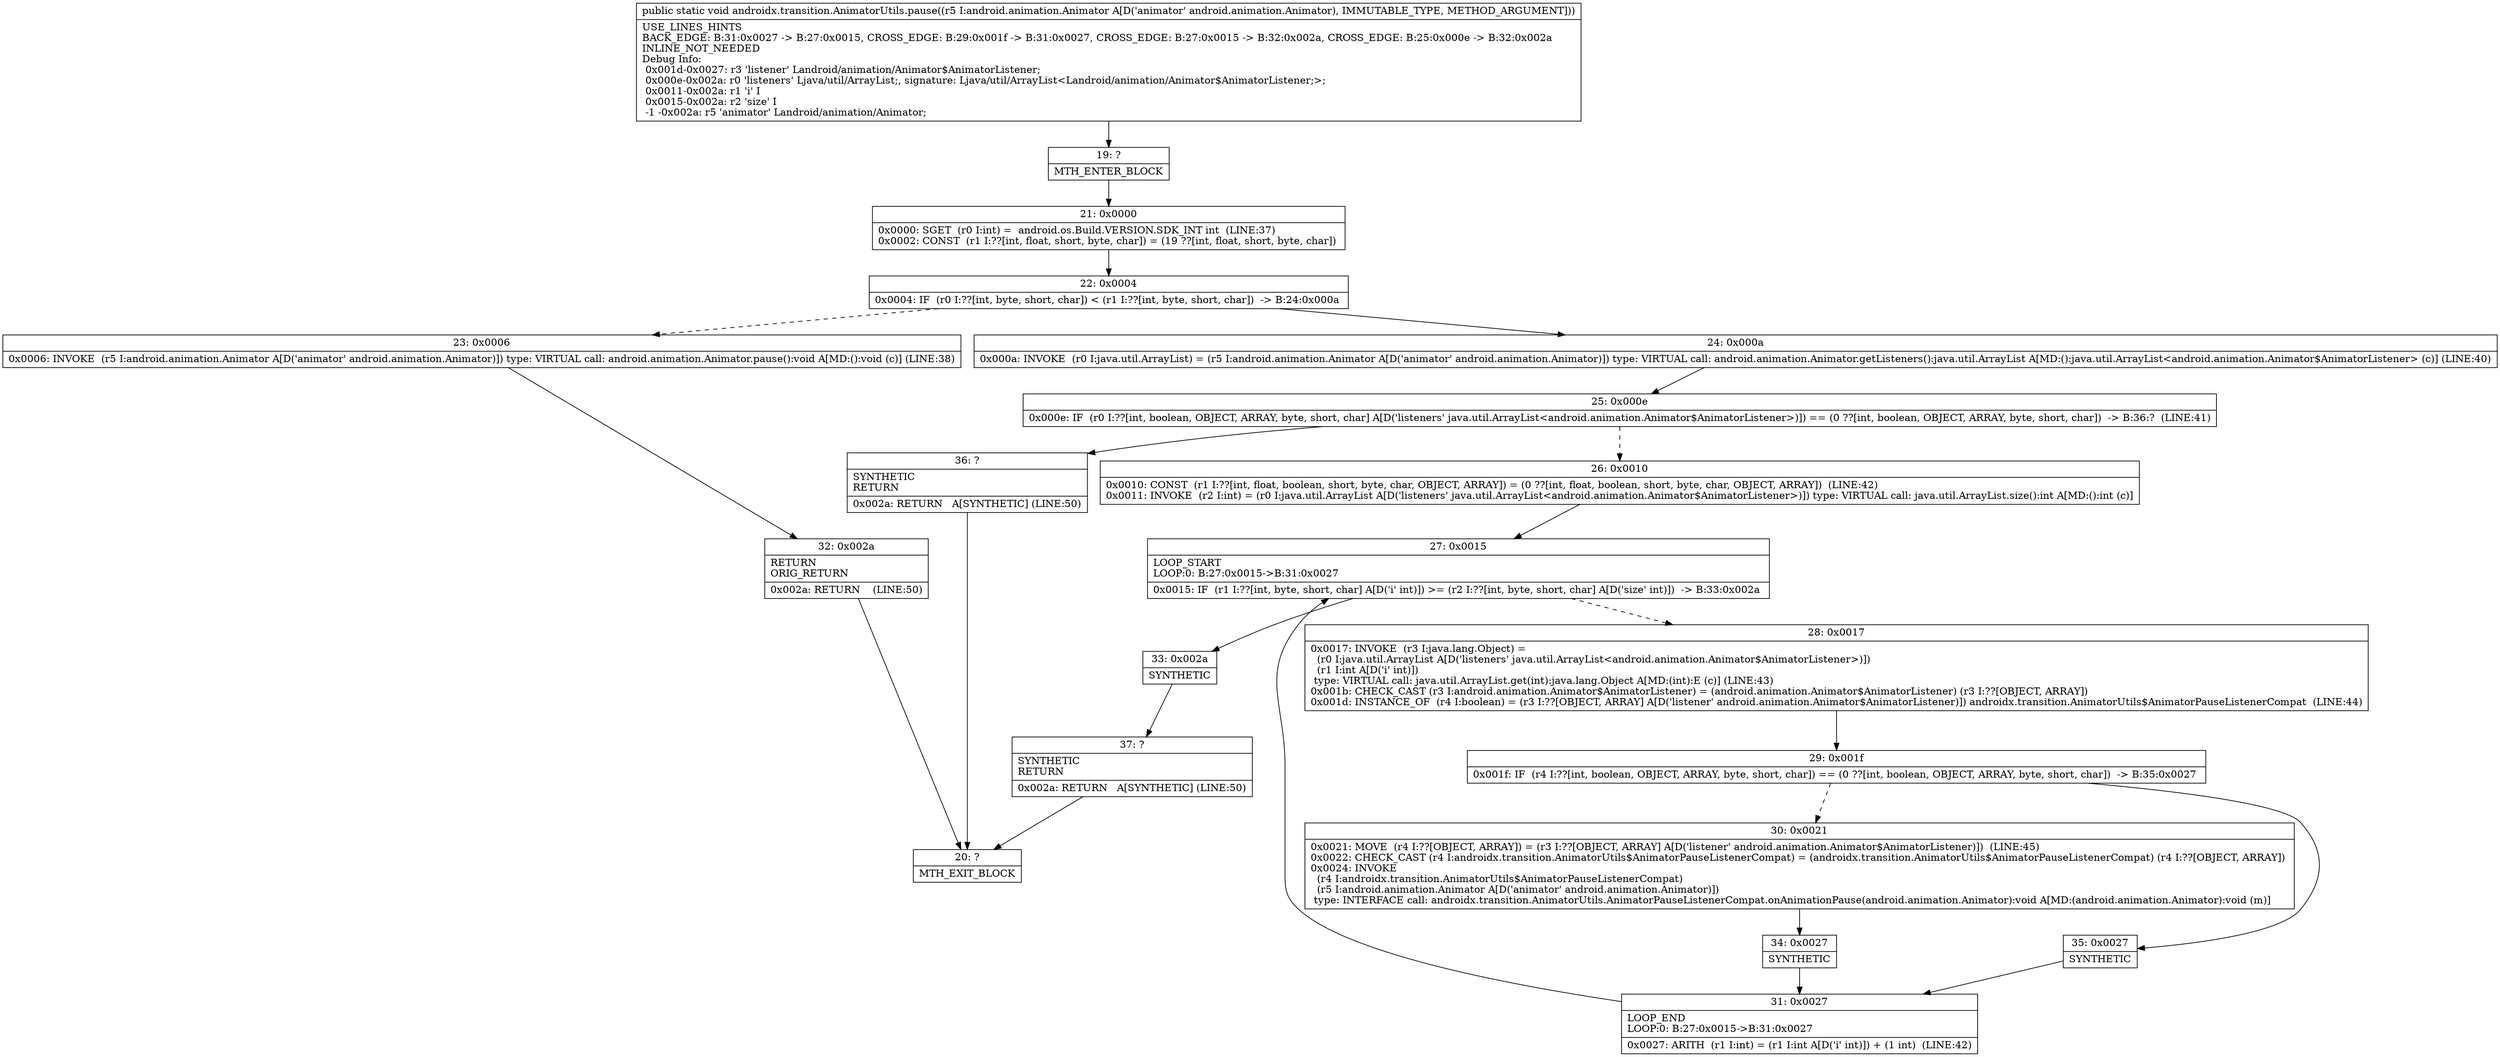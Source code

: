 digraph "CFG forandroidx.transition.AnimatorUtils.pause(Landroid\/animation\/Animator;)V" {
Node_19 [shape=record,label="{19\:\ ?|MTH_ENTER_BLOCK\l}"];
Node_21 [shape=record,label="{21\:\ 0x0000|0x0000: SGET  (r0 I:int) =  android.os.Build.VERSION.SDK_INT int  (LINE:37)\l0x0002: CONST  (r1 I:??[int, float, short, byte, char]) = (19 ??[int, float, short, byte, char]) \l}"];
Node_22 [shape=record,label="{22\:\ 0x0004|0x0004: IF  (r0 I:??[int, byte, short, char]) \< (r1 I:??[int, byte, short, char])  \-\> B:24:0x000a \l}"];
Node_23 [shape=record,label="{23\:\ 0x0006|0x0006: INVOKE  (r5 I:android.animation.Animator A[D('animator' android.animation.Animator)]) type: VIRTUAL call: android.animation.Animator.pause():void A[MD:():void (c)] (LINE:38)\l}"];
Node_32 [shape=record,label="{32\:\ 0x002a|RETURN\lORIG_RETURN\l|0x002a: RETURN    (LINE:50)\l}"];
Node_20 [shape=record,label="{20\:\ ?|MTH_EXIT_BLOCK\l}"];
Node_24 [shape=record,label="{24\:\ 0x000a|0x000a: INVOKE  (r0 I:java.util.ArrayList) = (r5 I:android.animation.Animator A[D('animator' android.animation.Animator)]) type: VIRTUAL call: android.animation.Animator.getListeners():java.util.ArrayList A[MD:():java.util.ArrayList\<android.animation.Animator$AnimatorListener\> (c)] (LINE:40)\l}"];
Node_25 [shape=record,label="{25\:\ 0x000e|0x000e: IF  (r0 I:??[int, boolean, OBJECT, ARRAY, byte, short, char] A[D('listeners' java.util.ArrayList\<android.animation.Animator$AnimatorListener\>)]) == (0 ??[int, boolean, OBJECT, ARRAY, byte, short, char])  \-\> B:36:?  (LINE:41)\l}"];
Node_26 [shape=record,label="{26\:\ 0x0010|0x0010: CONST  (r1 I:??[int, float, boolean, short, byte, char, OBJECT, ARRAY]) = (0 ??[int, float, boolean, short, byte, char, OBJECT, ARRAY])  (LINE:42)\l0x0011: INVOKE  (r2 I:int) = (r0 I:java.util.ArrayList A[D('listeners' java.util.ArrayList\<android.animation.Animator$AnimatorListener\>)]) type: VIRTUAL call: java.util.ArrayList.size():int A[MD:():int (c)]\l}"];
Node_27 [shape=record,label="{27\:\ 0x0015|LOOP_START\lLOOP:0: B:27:0x0015\-\>B:31:0x0027\l|0x0015: IF  (r1 I:??[int, byte, short, char] A[D('i' int)]) \>= (r2 I:??[int, byte, short, char] A[D('size' int)])  \-\> B:33:0x002a \l}"];
Node_28 [shape=record,label="{28\:\ 0x0017|0x0017: INVOKE  (r3 I:java.lang.Object) = \l  (r0 I:java.util.ArrayList A[D('listeners' java.util.ArrayList\<android.animation.Animator$AnimatorListener\>)])\l  (r1 I:int A[D('i' int)])\l type: VIRTUAL call: java.util.ArrayList.get(int):java.lang.Object A[MD:(int):E (c)] (LINE:43)\l0x001b: CHECK_CAST (r3 I:android.animation.Animator$AnimatorListener) = (android.animation.Animator$AnimatorListener) (r3 I:??[OBJECT, ARRAY]) \l0x001d: INSTANCE_OF  (r4 I:boolean) = (r3 I:??[OBJECT, ARRAY] A[D('listener' android.animation.Animator$AnimatorListener)]) androidx.transition.AnimatorUtils$AnimatorPauseListenerCompat  (LINE:44)\l}"];
Node_29 [shape=record,label="{29\:\ 0x001f|0x001f: IF  (r4 I:??[int, boolean, OBJECT, ARRAY, byte, short, char]) == (0 ??[int, boolean, OBJECT, ARRAY, byte, short, char])  \-\> B:35:0x0027 \l}"];
Node_30 [shape=record,label="{30\:\ 0x0021|0x0021: MOVE  (r4 I:??[OBJECT, ARRAY]) = (r3 I:??[OBJECT, ARRAY] A[D('listener' android.animation.Animator$AnimatorListener)])  (LINE:45)\l0x0022: CHECK_CAST (r4 I:androidx.transition.AnimatorUtils$AnimatorPauseListenerCompat) = (androidx.transition.AnimatorUtils$AnimatorPauseListenerCompat) (r4 I:??[OBJECT, ARRAY]) \l0x0024: INVOKE  \l  (r4 I:androidx.transition.AnimatorUtils$AnimatorPauseListenerCompat)\l  (r5 I:android.animation.Animator A[D('animator' android.animation.Animator)])\l type: INTERFACE call: androidx.transition.AnimatorUtils.AnimatorPauseListenerCompat.onAnimationPause(android.animation.Animator):void A[MD:(android.animation.Animator):void (m)]\l}"];
Node_34 [shape=record,label="{34\:\ 0x0027|SYNTHETIC\l}"];
Node_31 [shape=record,label="{31\:\ 0x0027|LOOP_END\lLOOP:0: B:27:0x0015\-\>B:31:0x0027\l|0x0027: ARITH  (r1 I:int) = (r1 I:int A[D('i' int)]) + (1 int)  (LINE:42)\l}"];
Node_35 [shape=record,label="{35\:\ 0x0027|SYNTHETIC\l}"];
Node_33 [shape=record,label="{33\:\ 0x002a|SYNTHETIC\l}"];
Node_37 [shape=record,label="{37\:\ ?|SYNTHETIC\lRETURN\l|0x002a: RETURN   A[SYNTHETIC] (LINE:50)\l}"];
Node_36 [shape=record,label="{36\:\ ?|SYNTHETIC\lRETURN\l|0x002a: RETURN   A[SYNTHETIC] (LINE:50)\l}"];
MethodNode[shape=record,label="{public static void androidx.transition.AnimatorUtils.pause((r5 I:android.animation.Animator A[D('animator' android.animation.Animator), IMMUTABLE_TYPE, METHOD_ARGUMENT]))  | USE_LINES_HINTS\lBACK_EDGE: B:31:0x0027 \-\> B:27:0x0015, CROSS_EDGE: B:29:0x001f \-\> B:31:0x0027, CROSS_EDGE: B:27:0x0015 \-\> B:32:0x002a, CROSS_EDGE: B:25:0x000e \-\> B:32:0x002a\lINLINE_NOT_NEEDED\lDebug Info:\l  0x001d\-0x0027: r3 'listener' Landroid\/animation\/Animator$AnimatorListener;\l  0x000e\-0x002a: r0 'listeners' Ljava\/util\/ArrayList;, signature: Ljava\/util\/ArrayList\<Landroid\/animation\/Animator$AnimatorListener;\>;\l  0x0011\-0x002a: r1 'i' I\l  0x0015\-0x002a: r2 'size' I\l  \-1 \-0x002a: r5 'animator' Landroid\/animation\/Animator;\l}"];
MethodNode -> Node_19;Node_19 -> Node_21;
Node_21 -> Node_22;
Node_22 -> Node_23[style=dashed];
Node_22 -> Node_24;
Node_23 -> Node_32;
Node_32 -> Node_20;
Node_24 -> Node_25;
Node_25 -> Node_26[style=dashed];
Node_25 -> Node_36;
Node_26 -> Node_27;
Node_27 -> Node_28[style=dashed];
Node_27 -> Node_33;
Node_28 -> Node_29;
Node_29 -> Node_30[style=dashed];
Node_29 -> Node_35;
Node_30 -> Node_34;
Node_34 -> Node_31;
Node_31 -> Node_27;
Node_35 -> Node_31;
Node_33 -> Node_37;
Node_37 -> Node_20;
Node_36 -> Node_20;
}

